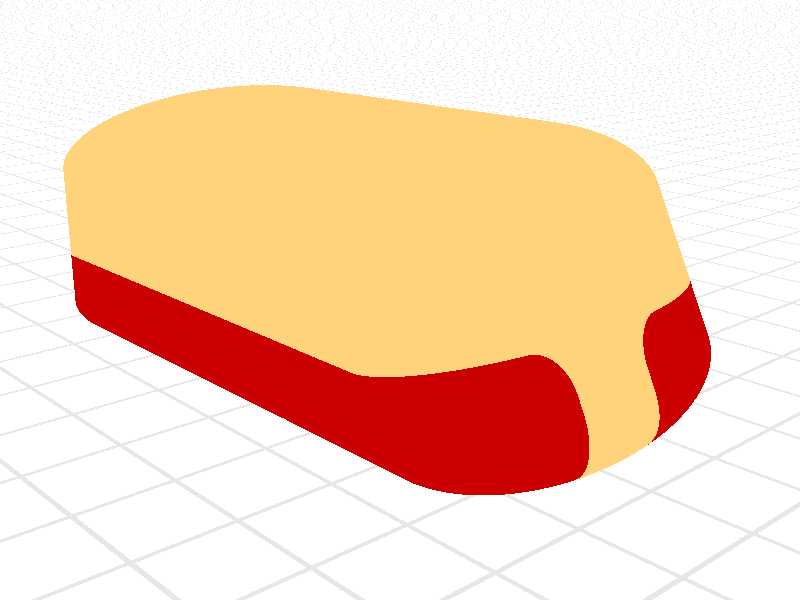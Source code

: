 // POV-Ray 3.6 / 3.7 Scene File "Object_Pattern_100.pov"
// author: Friedrich A. Lohmueller, Dec-2012
// email: Friedrich.Lohmueller_at_t-online.de
// homepage: http://www.f-lohmueller.de
//--------------------------------------------------------------------------
#version 3.6;
global_settings{ assumed_gamma 1.0 } 
#default{ finish{ ambient 0.1 diffuse 0.9 conserve_energy}}
//--------------------------------------------------------------------------
#include "colors.inc"
#include "textures.inc"
#include "glass.inc"
#include "metals.inc"
#include "golds.inc"
#include "stones.inc"
#include "woods.inc"
#include "shapes.inc"
#include "shapes2.inc"
#include "functions.inc"
#include "math.inc"
#include "transforms.inc"
//--------------------------------------------------------------------------------------------------------<<<<
//--------------------------------------------------------------------------------------------------------<<<<
//------------------------------------------------------------- Camera_Position, Camera_look_at, Camera_Angle
#declare Camera_Number = 1 ;
//--------------------------------------------------------------------------------------------------------<<<<
//--------------------------------------------------------------------------------------------------------<<<<
#switch ( Camera_Number )
#case (0)
  #declare Camera_Position = < 0.00, 1.00,-15.00> ;  // front view
  #declare Camera_Look_At  = < 0.00, 1.00,  0.00> ;
  #declare Camera_Angle    =  65 ;
#break
#case (1)
  #declare Camera_Position = < 5.00, 4.50, -7.50> ;  // diagonal view
  #declare Camera_Look_At  = <-3.30, 1.00,  0.00> ;
  #declare Camera_Angle    =  40 ;
#break
#case (2)
  #declare Camera_Position = < 0.00, 1.00,-15.00> ;  // right view
  #declare Camera_Look_At  = < 0.00, 1.00,  0.00> ;
  #declare Camera_Angle    =  65 ;
#break
#case (3)
  #declare Camera_Position = < 0.00,10.00,  0+0.000> ; // top view
  #declare Camera_Look_At  = < 0.00, 0.00,  0+0.001> ;
  #declare Camera_Angle    =  65 ;
#break
#else
  #declare Camera_Position = < 0.00, 1.00,-15.00> ;  // front view
  #declare Camera_Look_At  = < 0.00, 1.00,  0.00> ;
  #declare Camera_Angle    =  65 ;
#break
#end // of "#switch ( Camera_Number )" -----------------------------
//-------------------------------------------------------------------------------------------------------<<<<
//-------------------------------------------------------------------------------------------------------<<<<
camera{ location Camera_Position
        right    x*image_width/image_height
        angle    Camera_Angle
        look_at  Camera_Look_At
      }
//------------------------------------------------------------------------------------------------------<<<<<
//------------------------------------------------------------------------
//------------------------------------------------------------------------
// sun -------------------------------------------------------------------
light_source{<1500,2500,-2500> color White*0.9}           // sun light
light_source{ Camera_Position  color rgb<0.9,0.9,1>*0.1}  // flash light

// sky -------------------------------------------------------------------
sky_sphere{ pigment{ gradient <0,1,0>
                     color_map{ [0   color rgb<1,1,1>         ]//White
                                [0.2 color rgb<0.24,0.34,0.56>*0.8]//~Navy
                                [0.8 color rgb<0.24,0.34,0.56>*0.8]//~Navy
                                [1.0 color rgb<1,1,1>         ]//White
                              }
                     scale 2 }
           } // end of sky_sphere
//------------------------------------------------------------------------

//------------------------------ the Axes --------------------------------
//------------------------------------------------------------------------
#macro Axis_( AxisLen, Dark_Texture,Light_Texture)
 union{
    cylinder { <0,-AxisLen,0>,<0,AxisLen,0>,0.05
               texture{checker texture{Dark_Texture }
                               texture{Light_Texture}
                       translate<0.1,0,0.1>}
             }
    cone{<0,AxisLen,0>,0.15,<0,AxisLen+0.5,0>,0
          texture{Dark_Texture}
         }
     } // end of union
#end // of macro "Axis()"
//------------------------------------------------------------------------
#macro AxisXYZ( AxisLenX, AxisLenY, AxisLenZ, Tex_Dark, Tex_Light)
//--------------------- drawing of 3 Axes --------------------------------
#declare Text_Rotate = <10,-45,0>;
union{
#if (AxisLenX != 0)
 object { Axis_(AxisLenX, Tex_Dark, Tex_Light)   rotate< 0,0,-90>}// x-Axis
 text   { ttf "arial.ttf",  "x",  0.15,  0  texture{Tex_Dark}
          rotate Text_Rotate scale 0.5 translate <AxisLenX+0.15,0.2,-0.05> no_shadow }
#end // of #if
#if (AxisLenY != 0)
 object { Axis_(AxisLenY, Tex_Dark, Tex_Light)   rotate< 0,0,  0>}// y-Axis
 text   { ttf "arial.ttf",  "y",  0.15,  0  texture{Tex_Dark}
          rotate <Text_Rotate.x,0,0> scale 0.5 translate <-0.35,AxisLenY+0.20,-0.05> rotate <0,Text_Rotate.y,0> no_shadow }
#end // of #if
#if (AxisLenZ != 0)
 object { Axis_(AxisLenZ, Tex_Dark, Tex_Light)   rotate<90,0,  0>}// z-Axis
 text   { ttf "arial.ttf",  "z",  0.15,  0  texture{Tex_Dark}
          rotate Text_Rotate scale 0.65 translate <-0.15,0.2,AxisLenZ+0.10> no_shadow }
#end // of #if
} // end of union
#end// of macro "AxisXYZ( ... )"
//------------------------------------------------------------------------

#declare Texture_A_Dark  = texture {
                               pigment{ color rgb<1,0.45,0>}
                               finish { phong 1}
                             }
#declare Texture_A_Light = texture {
                               pigment{ color rgb<1,1,1>}
                               finish { phong 1}
                             }

//object{ AxisXYZ( 1.5, 3.25, 4, Texture_A_Dark, Texture_A_Light) scale 1}
//-------------------------------------------------- end of coordinate axes


// ground -----------------------------------------------------------------
//---------------------------------<<< settings of squared plane dimensions
#declare RasterScale = 1.0;
#declare RasterHalfLine  = 0.025;
#declare RasterHalfLineZ = 0.025;
//-------------------------------------------------------------------------
#macro Raster(RScale, HLine)
       pigment{ gradient x scale RScale
                color_map{[0.000   color rgbt<1,1,1,0>*0.8]
                          [0+HLine color rgbt<1,1,1,0>*0.8]
                          [0+HLine color rgbt<1,1,1,1>]
                          [1-HLine color rgbt<1,1,1,1>]
                          [1-HLine color rgbt<1,1,1,0>*0.8]
                          [1.000   color rgbt<1,1,1,0>*0.8]} }
 #end// of Raster(RScale, HLine)-macro
//-------------------------------------------------------------------------


plane { <0,1,0>, 0    // plane with layered textures
        texture { pigment{color White*1.1}
                  finish {ambient 0.45 diffuse 0.85}}
        texture { Raster(RasterScale,RasterHalfLine ) rotate<0,0,0> }
        texture { Raster(RasterScale,RasterHalfLineZ) rotate<0,90,0>}
        rotate<0,0,0>
      }
//------------------------------------------------ end of squared plane XZ

//--------------------------------------------------------------------------
//---------------------------- objects in scene ----------------------------
//--------------------------------------------------------------------------

//-------------------------------------------
// object for object pattern
#declare Pattern_Object_1= 
union{ 
  object{ 
     Round_Box(<-10,-0.5,-3.0>,<0,1.3,-0.5>,0.4,0)}  
  object{ 
     Round_Box(<-10,-0.5, 0.5>,<0,1.3, 3.0>,0.4,0)}  
} // end of union                                      
//-------------------------------------------
#declare Object_Pigment_1 = 
pigment{ 
   object {  
    Pattern_Object_1
    color rgb<1,0.65,0.2> // outside
    color rgb<0.6,0.00,0>  // inside 
   }// object
  } // end pigment 
//-------------------------------------------
//-------------------------------------------
#declare Body_Texture = // White } // 
   texture{ pigment{ Object_Pigment_1 }
            finish { phong 1 }
          }

//------------------------------------------- 
//------------------------------------------- 
#declare D = 0.00001;
#declare W = 0.75;// width
#declare Sz = 3; // z scale
#declare H  = 3; // height

union{ 
  object{ Round_Box(<-3,0,-W>,<0,H,W>,W-D,0)
          matrix<1, 0, 0, // shear_y_to_x 
              -0.5, 1, 0,
                 0, 0, 1,
                 0, 0, 0>
        } //       
  object{ Round_Box(<-5,0,-W>,<0,H,W>,W-D,0)  
          translate<-2.00,0,0.00>
        }     
  scale<1,1,Sz> 
  texture{ Body_Texture } 
} //----------------------------------------- 
//------------------------------------------- 
//------------------------------------------- end of scene file 
    



 





